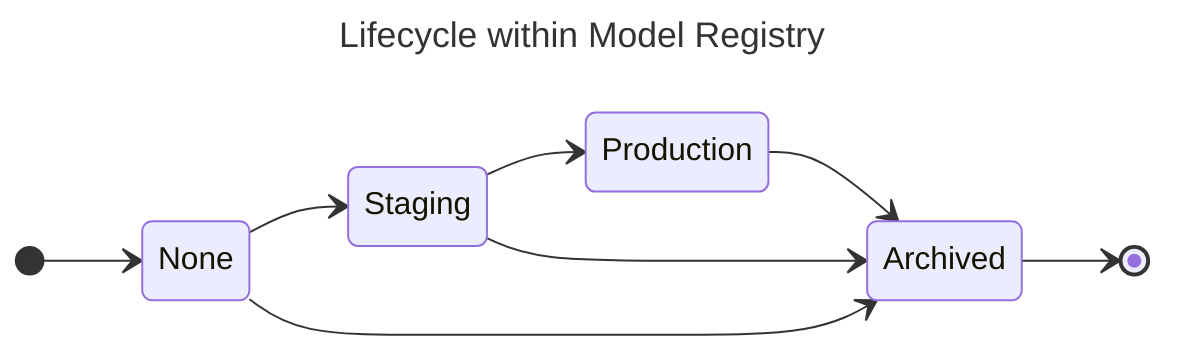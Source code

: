 ---
title: Lifecycle within Model Registry
---
stateDiagram-v2
    direction LR
    [*] --> None
    None --> Staging

    Staging --> Production

    Production --> Archived
    Staging --> Archived
    None --> Archived
    Archived --> [*]